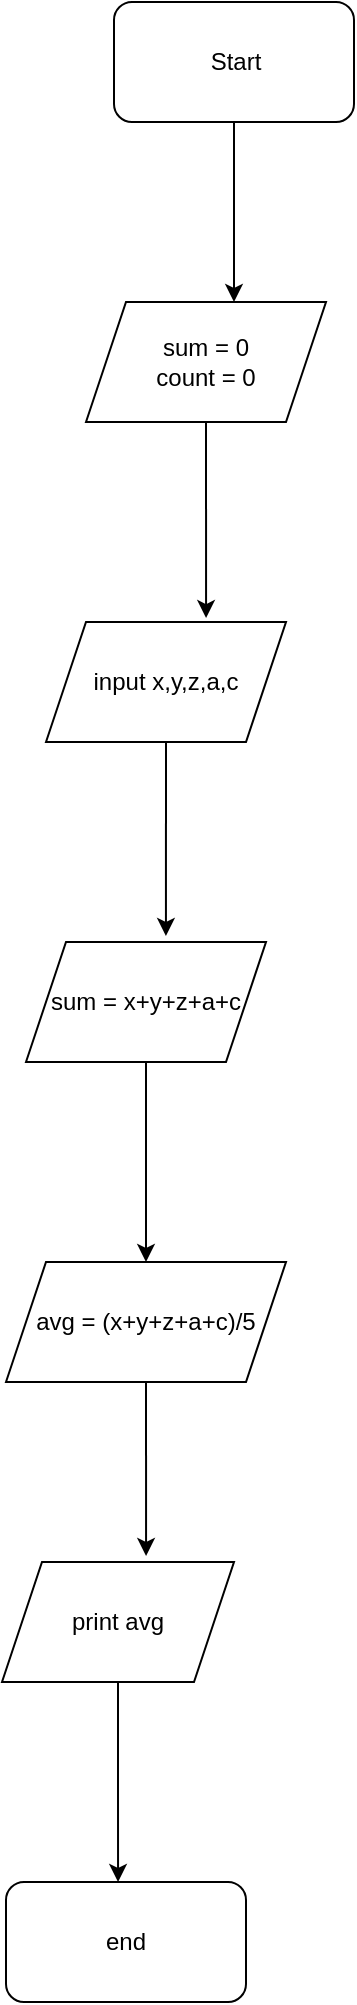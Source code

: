 <mxfile version="14.7.0" type="github">
  <diagram id="u8bC9qmBS-maa8YCKa2u" name="Page-1">
    <mxGraphModel dx="868" dy="450" grid="1" gridSize="10" guides="1" tooltips="1" connect="1" arrows="1" fold="1" page="1" pageScale="1" pageWidth="827" pageHeight="1169" math="0" shadow="0">
      <root>
        <mxCell id="0" />
        <mxCell id="1" parent="0" />
        <mxCell id="AAkMjtUTsmOGRvq4sjzj-1" value="" style="rounded=1;whiteSpace=wrap;html=1;" vertex="1" parent="1">
          <mxGeometry x="354" y="30" width="120" height="60" as="geometry" />
        </mxCell>
        <mxCell id="AAkMjtUTsmOGRvq4sjzj-4" style="edgeStyle=orthogonalEdgeStyle;rounded=0;orthogonalLoop=1;jettySize=auto;html=1;exitX=0.5;exitY=1;exitDx=0;exitDy=0;" edge="1" parent="1" source="AAkMjtUTsmOGRvq4sjzj-1">
          <mxGeometry relative="1" as="geometry">
            <mxPoint x="416" y="100" as="sourcePoint" />
            <mxPoint x="414" y="180" as="targetPoint" />
            <Array as="points">
              <mxPoint x="414" y="180" />
            </Array>
          </mxGeometry>
        </mxCell>
        <mxCell id="AAkMjtUTsmOGRvq4sjzj-2" value="Start" style="text;html=1;strokeColor=none;fillColor=none;align=center;verticalAlign=middle;whiteSpace=wrap;rounded=0;" vertex="1" parent="1">
          <mxGeometry x="380" y="40" width="70" height="40" as="geometry" />
        </mxCell>
        <mxCell id="AAkMjtUTsmOGRvq4sjzj-7" style="edgeStyle=orthogonalEdgeStyle;rounded=0;orthogonalLoop=1;jettySize=auto;html=1;exitX=0.5;exitY=1;exitDx=0;exitDy=0;entryX=0.667;entryY=-0.033;entryDx=0;entryDy=0;entryPerimeter=0;" edge="1" parent="1" source="AAkMjtUTsmOGRvq4sjzj-3" target="AAkMjtUTsmOGRvq4sjzj-5">
          <mxGeometry relative="1" as="geometry" />
        </mxCell>
        <mxCell id="AAkMjtUTsmOGRvq4sjzj-3" value="sum = 0 &lt;br&gt;count = 0&lt;br&gt;" style="shape=parallelogram;perimeter=parallelogramPerimeter;whiteSpace=wrap;html=1;fixedSize=1;" vertex="1" parent="1">
          <mxGeometry x="340" y="180" width="120" height="60" as="geometry" />
        </mxCell>
        <mxCell id="AAkMjtUTsmOGRvq4sjzj-8" style="edgeStyle=orthogonalEdgeStyle;rounded=0;orthogonalLoop=1;jettySize=auto;html=1;exitX=0.5;exitY=1;exitDx=0;exitDy=0;entryX=0.583;entryY=-0.05;entryDx=0;entryDy=0;entryPerimeter=0;" edge="1" parent="1" source="AAkMjtUTsmOGRvq4sjzj-5" target="AAkMjtUTsmOGRvq4sjzj-6">
          <mxGeometry relative="1" as="geometry" />
        </mxCell>
        <mxCell id="AAkMjtUTsmOGRvq4sjzj-5" value="input x,y,z,a,c" style="shape=parallelogram;perimeter=parallelogramPerimeter;whiteSpace=wrap;html=1;fixedSize=1;" vertex="1" parent="1">
          <mxGeometry x="320" y="340" width="120" height="60" as="geometry" />
        </mxCell>
        <mxCell id="AAkMjtUTsmOGRvq4sjzj-9" style="edgeStyle=orthogonalEdgeStyle;rounded=0;orthogonalLoop=1;jettySize=auto;html=1;exitX=0.5;exitY=1;exitDx=0;exitDy=0;" edge="1" parent="1" source="AAkMjtUTsmOGRvq4sjzj-6">
          <mxGeometry relative="1" as="geometry">
            <mxPoint x="370" y="660" as="targetPoint" />
          </mxGeometry>
        </mxCell>
        <mxCell id="AAkMjtUTsmOGRvq4sjzj-6" value="sum = x+y+z+a+c" style="shape=parallelogram;perimeter=parallelogramPerimeter;whiteSpace=wrap;html=1;fixedSize=1;" vertex="1" parent="1">
          <mxGeometry x="310" y="500" width="120" height="60" as="geometry" />
        </mxCell>
        <mxCell id="AAkMjtUTsmOGRvq4sjzj-13" style="edgeStyle=orthogonalEdgeStyle;rounded=0;orthogonalLoop=1;jettySize=auto;html=1;exitX=0.5;exitY=1;exitDx=0;exitDy=0;entryX=0.621;entryY=-0.05;entryDx=0;entryDy=0;entryPerimeter=0;" edge="1" parent="1" source="AAkMjtUTsmOGRvq4sjzj-10" target="AAkMjtUTsmOGRvq4sjzj-12">
          <mxGeometry relative="1" as="geometry">
            <mxPoint x="370" y="786" as="targetPoint" />
          </mxGeometry>
        </mxCell>
        <mxCell id="AAkMjtUTsmOGRvq4sjzj-10" value="avg = (x+y+z+a+c)/5" style="shape=parallelogram;perimeter=parallelogramPerimeter;whiteSpace=wrap;html=1;fixedSize=1;" vertex="1" parent="1">
          <mxGeometry x="300" y="660" width="140" height="60" as="geometry" />
        </mxCell>
        <mxCell id="AAkMjtUTsmOGRvq4sjzj-16" style="edgeStyle=orthogonalEdgeStyle;rounded=0;orthogonalLoop=1;jettySize=auto;html=1;exitX=0.5;exitY=1;exitDx=0;exitDy=0;entryX=0.429;entryY=0.25;entryDx=0;entryDy=0;entryPerimeter=0;" edge="1" parent="1" source="AAkMjtUTsmOGRvq4sjzj-12">
          <mxGeometry relative="1" as="geometry">
            <mxPoint x="356.03" y="970" as="targetPoint" />
          </mxGeometry>
        </mxCell>
        <mxCell id="AAkMjtUTsmOGRvq4sjzj-12" value="print avg" style="shape=parallelogram;perimeter=parallelogramPerimeter;whiteSpace=wrap;html=1;fixedSize=1;" vertex="1" parent="1">
          <mxGeometry x="298" y="810" width="116" height="60" as="geometry" />
        </mxCell>
        <mxCell id="AAkMjtUTsmOGRvq4sjzj-14" value="end" style="rounded=1;whiteSpace=wrap;html=1;" vertex="1" parent="1">
          <mxGeometry x="300" y="970" width="120" height="60" as="geometry" />
        </mxCell>
      </root>
    </mxGraphModel>
  </diagram>
</mxfile>
